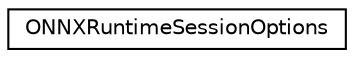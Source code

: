 digraph "Graphical Class Hierarchy"
{
  edge [fontname="Helvetica",fontsize="10",labelfontname="Helvetica",labelfontsize="10"];
  node [fontname="Helvetica",fontsize="10",shape=record];
  rankdir="LR";
  Node0 [label="ONNXRuntimeSessionOptions",height=0.2,width=0.4,color="black", fillcolor="white", style="filled",URL="$structONNXRuntimeSessionOptions.html"];
}
